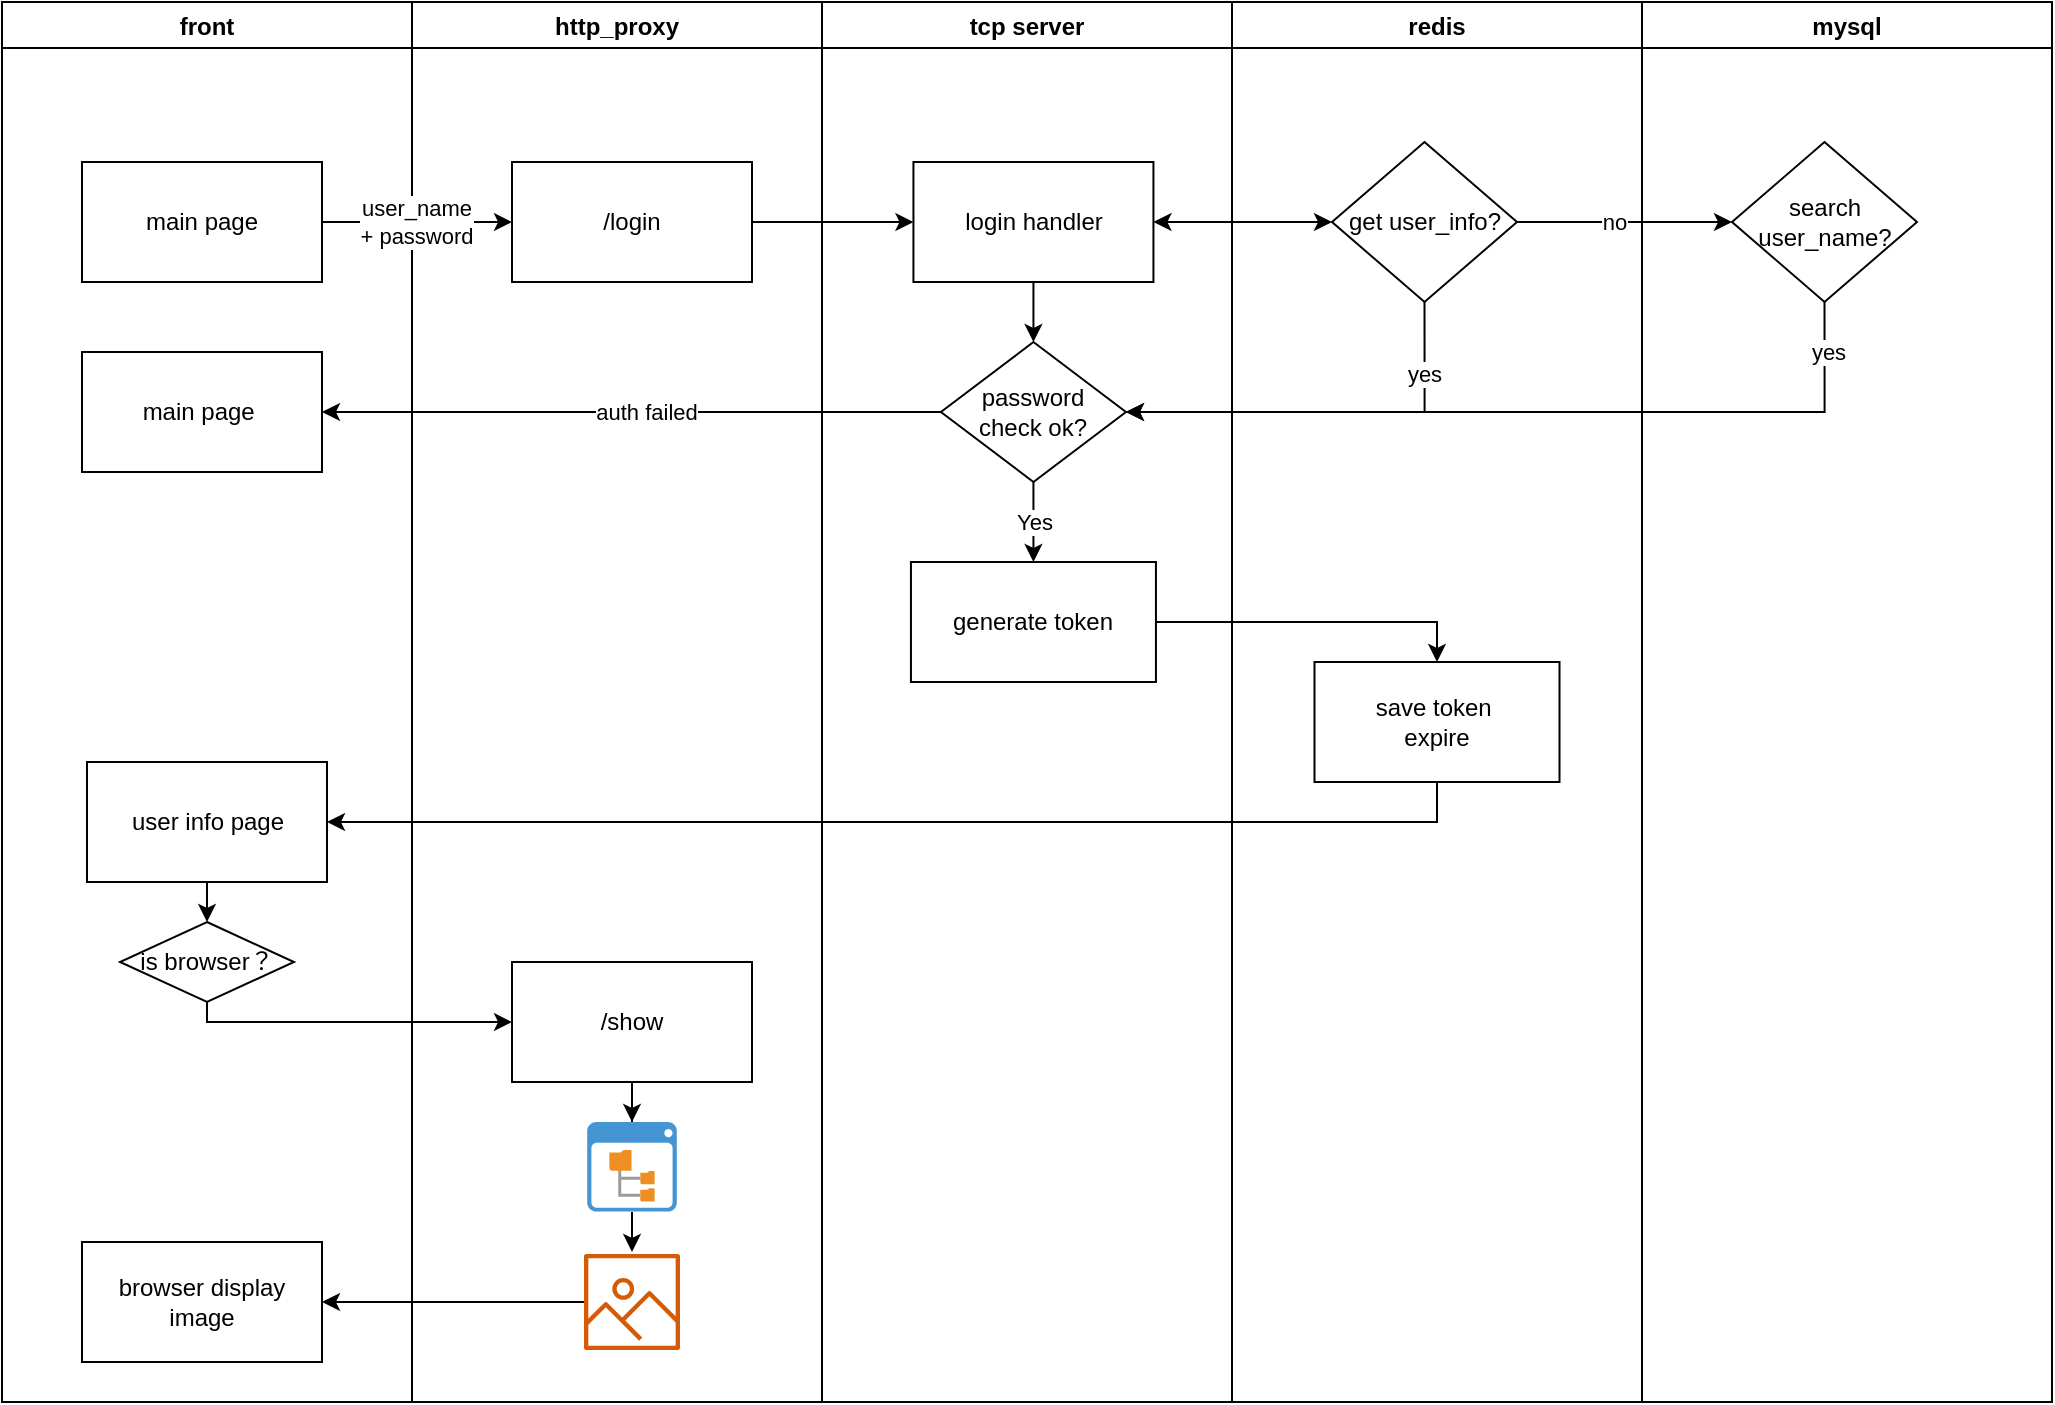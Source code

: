 <mxfile version="16.6.1" type="github">
  <diagram id="IemuaXq5Jafa3FOG4-sM" name="Page-1">
    <mxGraphModel dx="2598" dy="756" grid="1" gridSize="10" guides="1" tooltips="1" connect="1" arrows="1" fold="1" page="1" pageScale="1" pageWidth="1300" pageHeight="700" math="0" shadow="0">
      <root>
        <mxCell id="0" />
        <mxCell id="1" parent="0" />
        <mxCell id="_qIB2CW_H26AFUyjVN2s-4" value="front" style="swimlane;" parent="1" vertex="1">
          <mxGeometry x="-1075" y="40" width="205" height="700" as="geometry" />
        </mxCell>
        <mxCell id="_qIB2CW_H26AFUyjVN2s-11" value="main page" style="rounded=0;whiteSpace=wrap;html=1;" parent="_qIB2CW_H26AFUyjVN2s-4" vertex="1">
          <mxGeometry x="40" y="80" width="120" height="60" as="geometry" />
        </mxCell>
        <mxCell id="_qIB2CW_H26AFUyjVN2s-35" value="main page&amp;nbsp;" style="rounded=0;whiteSpace=wrap;html=1;" parent="_qIB2CW_H26AFUyjVN2s-4" vertex="1">
          <mxGeometry x="40" y="175" width="120" height="60" as="geometry" />
        </mxCell>
        <mxCell id="_qIB2CW_H26AFUyjVN2s-42" value="browser display image" style="rounded=0;whiteSpace=wrap;html=1;" parent="_qIB2CW_H26AFUyjVN2s-4" vertex="1">
          <mxGeometry x="40" y="620" width="120" height="60" as="geometry" />
        </mxCell>
        <mxCell id="K__ir7B1sM-ubZqT1ZGn-14" style="edgeStyle=orthogonalEdgeStyle;rounded=0;orthogonalLoop=1;jettySize=auto;html=1;exitX=0.5;exitY=1;exitDx=0;exitDy=0;entryX=0.5;entryY=0;entryDx=0;entryDy=0;startArrow=none;startFill=0;" parent="_qIB2CW_H26AFUyjVN2s-4" source="K__ir7B1sM-ubZqT1ZGn-10" target="K__ir7B1sM-ubZqT1ZGn-13" edge="1">
          <mxGeometry relative="1" as="geometry" />
        </mxCell>
        <mxCell id="K__ir7B1sM-ubZqT1ZGn-10" value="user info page" style="rounded=0;whiteSpace=wrap;html=1;" parent="_qIB2CW_H26AFUyjVN2s-4" vertex="1">
          <mxGeometry x="42.5" y="380" width="120" height="60" as="geometry" />
        </mxCell>
        <mxCell id="K__ir7B1sM-ubZqT1ZGn-13" value="is&amp;nbsp;browser？" style="rhombus;whiteSpace=wrap;html=1;" parent="_qIB2CW_H26AFUyjVN2s-4" vertex="1">
          <mxGeometry x="59" y="460" width="87" height="40" as="geometry" />
        </mxCell>
        <mxCell id="_qIB2CW_H26AFUyjVN2s-6" value="http_proxy" style="swimlane;" parent="1" vertex="1">
          <mxGeometry x="-870" y="40" width="205" height="700" as="geometry" />
        </mxCell>
        <mxCell id="_qIB2CW_H26AFUyjVN2s-12" value="/login" style="rounded=0;whiteSpace=wrap;html=1;" parent="_qIB2CW_H26AFUyjVN2s-6" vertex="1">
          <mxGeometry x="50" y="80" width="120" height="60" as="geometry" />
        </mxCell>
        <mxCell id="K__ir7B1sM-ubZqT1ZGn-17" style="edgeStyle=orthogonalEdgeStyle;rounded=0;orthogonalLoop=1;jettySize=auto;html=1;exitX=0.5;exitY=1;exitDx=0;exitDy=0;startArrow=none;startFill=0;" parent="_qIB2CW_H26AFUyjVN2s-6" source="_qIB2CW_H26AFUyjVN2s-39" target="K__ir7B1sM-ubZqT1ZGn-16" edge="1">
          <mxGeometry relative="1" as="geometry" />
        </mxCell>
        <mxCell id="_qIB2CW_H26AFUyjVN2s-39" value="/show" style="rounded=0;whiteSpace=wrap;html=1;" parent="_qIB2CW_H26AFUyjVN2s-6" vertex="1">
          <mxGeometry x="50" y="480" width="120" height="60" as="geometry" />
        </mxCell>
        <mxCell id="K__ir7B1sM-ubZqT1ZGn-16" value="" style="shadow=0;dashed=0;html=1;strokeColor=none;fillColor=#4495D1;labelPosition=center;verticalLabelPosition=bottom;verticalAlign=top;align=center;outlineConnect=0;shape=mxgraph.veeam.2d.file_system_browser;" parent="_qIB2CW_H26AFUyjVN2s-6" vertex="1">
          <mxGeometry x="87.6" y="560" width="44.8" height="44.8" as="geometry" />
        </mxCell>
        <mxCell id="K__ir7B1sM-ubZqT1ZGn-18" value="" style="sketch=0;outlineConnect=0;fontColor=#232F3E;gradientColor=none;fillColor=#D45B07;strokeColor=none;dashed=0;verticalLabelPosition=bottom;verticalAlign=top;align=center;html=1;fontSize=12;fontStyle=0;aspect=fixed;pointerEvents=1;shape=mxgraph.aws4.container_registry_image;" parent="_qIB2CW_H26AFUyjVN2s-6" vertex="1">
          <mxGeometry x="86" y="626" width="48" height="48" as="geometry" />
        </mxCell>
        <mxCell id="_qIB2CW_H26AFUyjVN2s-7" value="tcp server" style="swimlane;" parent="1" vertex="1">
          <mxGeometry x="-665" y="40" width="205" height="700" as="geometry" />
        </mxCell>
        <mxCell id="K__ir7B1sM-ubZqT1ZGn-4" style="edgeStyle=orthogonalEdgeStyle;rounded=0;orthogonalLoop=1;jettySize=auto;html=1;exitX=0.5;exitY=1;exitDx=0;exitDy=0;entryX=0.5;entryY=0;entryDx=0;entryDy=0;startArrow=none;startFill=0;" parent="_qIB2CW_H26AFUyjVN2s-7" source="_qIB2CW_H26AFUyjVN2s-14" target="K__ir7B1sM-ubZqT1ZGn-3" edge="1">
          <mxGeometry relative="1" as="geometry" />
        </mxCell>
        <mxCell id="_qIB2CW_H26AFUyjVN2s-14" value="login handler" style="rounded=0;whiteSpace=wrap;html=1;" parent="_qIB2CW_H26AFUyjVN2s-7" vertex="1">
          <mxGeometry x="45.72" y="80" width="120" height="60" as="geometry" />
        </mxCell>
        <mxCell id="_qIB2CW_H26AFUyjVN2s-29" value="generate token" style="rounded=0;whiteSpace=wrap;html=1;" parent="_qIB2CW_H26AFUyjVN2s-7" vertex="1">
          <mxGeometry x="44.47" y="280" width="122.5" height="60" as="geometry" />
        </mxCell>
        <mxCell id="K__ir7B1sM-ubZqT1ZGn-5" value="Yes" style="edgeStyle=orthogonalEdgeStyle;rounded=0;orthogonalLoop=1;jettySize=auto;html=1;exitX=0.5;exitY=1;exitDx=0;exitDy=0;entryX=0.5;entryY=0;entryDx=0;entryDy=0;startArrow=none;startFill=0;" parent="_qIB2CW_H26AFUyjVN2s-7" source="K__ir7B1sM-ubZqT1ZGn-3" target="_qIB2CW_H26AFUyjVN2s-29" edge="1">
          <mxGeometry relative="1" as="geometry" />
        </mxCell>
        <mxCell id="K__ir7B1sM-ubZqT1ZGn-3" value="password &lt;br&gt;check ok?" style="rhombus;whiteSpace=wrap;html=1;" parent="_qIB2CW_H26AFUyjVN2s-7" vertex="1">
          <mxGeometry x="59.47" y="170" width="92.5" height="70" as="geometry" />
        </mxCell>
        <mxCell id="_qIB2CW_H26AFUyjVN2s-8" value="redis" style="swimlane;" parent="1" vertex="1">
          <mxGeometry x="-460" y="40" width="205" height="700" as="geometry" />
        </mxCell>
        <mxCell id="_qIB2CW_H26AFUyjVN2s-32" value="save token&amp;nbsp;&lt;br&gt;expire" style="rounded=0;whiteSpace=wrap;html=1;" parent="_qIB2CW_H26AFUyjVN2s-8" vertex="1">
          <mxGeometry x="41.25" y="330" width="122.5" height="60" as="geometry" />
        </mxCell>
        <mxCell id="_qIB2CW_H26AFUyjVN2s-28" value="get user_info?" style="rhombus;whiteSpace=wrap;html=1;" parent="_qIB2CW_H26AFUyjVN2s-8" vertex="1">
          <mxGeometry x="50" y="70" width="92.5" height="80" as="geometry" />
        </mxCell>
        <mxCell id="_qIB2CW_H26AFUyjVN2s-9" value="mysql" style="swimlane;" parent="1" vertex="1">
          <mxGeometry x="-255" y="40" width="205" height="700" as="geometry" />
        </mxCell>
        <mxCell id="1giJD2ms7WDqDUb7qpVv-4" value="search user_name?" style="rhombus;whiteSpace=wrap;html=1;" vertex="1" parent="_qIB2CW_H26AFUyjVN2s-9">
          <mxGeometry x="45" y="70" width="92.5" height="80" as="geometry" />
        </mxCell>
        <mxCell id="_qIB2CW_H26AFUyjVN2s-13" style="edgeStyle=orthogonalEdgeStyle;rounded=0;orthogonalLoop=1;jettySize=auto;html=1;exitX=1;exitY=0.5;exitDx=0;exitDy=0;" parent="1" source="_qIB2CW_H26AFUyjVN2s-11" target="_qIB2CW_H26AFUyjVN2s-12" edge="1">
          <mxGeometry relative="1" as="geometry" />
        </mxCell>
        <mxCell id="_qIB2CW_H26AFUyjVN2s-16" value="user_name&lt;br&gt;+ password" style="edgeLabel;html=1;align=center;verticalAlign=middle;resizable=0;points=[];" parent="_qIB2CW_H26AFUyjVN2s-13" vertex="1" connectable="0">
          <mxGeometry x="-0.406" y="-1" relative="1" as="geometry">
            <mxPoint x="19" y="-1" as="offset" />
          </mxGeometry>
        </mxCell>
        <mxCell id="_qIB2CW_H26AFUyjVN2s-17" style="edgeStyle=orthogonalEdgeStyle;rounded=0;orthogonalLoop=1;jettySize=auto;html=1;exitX=1;exitY=0.5;exitDx=0;exitDy=0;entryX=0;entryY=0.5;entryDx=0;entryDy=0;" parent="1" source="_qIB2CW_H26AFUyjVN2s-12" target="_qIB2CW_H26AFUyjVN2s-14" edge="1">
          <mxGeometry relative="1" as="geometry" />
        </mxCell>
        <mxCell id="K__ir7B1sM-ubZqT1ZGn-1" style="edgeStyle=orthogonalEdgeStyle;rounded=0;orthogonalLoop=1;jettySize=auto;html=1;exitX=1;exitY=0.5;exitDx=0;exitDy=0;entryX=0;entryY=0.5;entryDx=0;entryDy=0;startArrow=classic;startFill=1;" parent="1" source="_qIB2CW_H26AFUyjVN2s-14" target="_qIB2CW_H26AFUyjVN2s-28" edge="1">
          <mxGeometry relative="1" as="geometry" />
        </mxCell>
        <mxCell id="K__ir7B1sM-ubZqT1ZGn-7" style="edgeStyle=orthogonalEdgeStyle;rounded=0;orthogonalLoop=1;jettySize=auto;html=1;exitX=0;exitY=0.5;exitDx=0;exitDy=0;entryX=1;entryY=0.5;entryDx=0;entryDy=0;startArrow=none;startFill=0;" parent="1" source="K__ir7B1sM-ubZqT1ZGn-3" target="_qIB2CW_H26AFUyjVN2s-35" edge="1">
          <mxGeometry relative="1" as="geometry" />
        </mxCell>
        <mxCell id="K__ir7B1sM-ubZqT1ZGn-8" value="auth failed" style="edgeLabel;html=1;align=center;verticalAlign=middle;resizable=0;points=[];" parent="K__ir7B1sM-ubZqT1ZGn-7" vertex="1" connectable="0">
          <mxGeometry x="-0.047" relative="1" as="geometry">
            <mxPoint as="offset" />
          </mxGeometry>
        </mxCell>
        <mxCell id="K__ir7B1sM-ubZqT1ZGn-11" style="edgeStyle=orthogonalEdgeStyle;rounded=0;orthogonalLoop=1;jettySize=auto;html=1;exitX=0.5;exitY=1;exitDx=0;exitDy=0;entryX=1;entryY=0.5;entryDx=0;entryDy=0;startArrow=none;startFill=0;" parent="1" source="_qIB2CW_H26AFUyjVN2s-32" target="K__ir7B1sM-ubZqT1ZGn-10" edge="1">
          <mxGeometry relative="1" as="geometry" />
        </mxCell>
        <mxCell id="K__ir7B1sM-ubZqT1ZGn-15" style="edgeStyle=orthogonalEdgeStyle;rounded=0;orthogonalLoop=1;jettySize=auto;html=1;exitX=0.5;exitY=1;exitDx=0;exitDy=0;entryX=0;entryY=0.5;entryDx=0;entryDy=0;startArrow=none;startFill=0;" parent="1" source="K__ir7B1sM-ubZqT1ZGn-13" target="_qIB2CW_H26AFUyjVN2s-39" edge="1">
          <mxGeometry relative="1" as="geometry">
            <Array as="points">
              <mxPoint x="-972" y="550" />
            </Array>
          </mxGeometry>
        </mxCell>
        <mxCell id="K__ir7B1sM-ubZqT1ZGn-19" style="edgeStyle=orthogonalEdgeStyle;rounded=0;orthogonalLoop=1;jettySize=auto;html=1;exitX=0.5;exitY=1;exitDx=0;exitDy=0;startArrow=none;startFill=0;" parent="1" edge="1">
          <mxGeometry relative="1" as="geometry">
            <mxPoint x="-760" y="645" as="sourcePoint" />
            <mxPoint x="-760" y="665" as="targetPoint" />
          </mxGeometry>
        </mxCell>
        <mxCell id="K__ir7B1sM-ubZqT1ZGn-20" style="edgeStyle=orthogonalEdgeStyle;rounded=0;orthogonalLoop=1;jettySize=auto;html=1;exitX=1;exitY=0.5;exitDx=0;exitDy=0;startArrow=classic;startFill=1;endArrow=none;endFill=0;" parent="1" source="_qIB2CW_H26AFUyjVN2s-42" target="K__ir7B1sM-ubZqT1ZGn-18" edge="1">
          <mxGeometry relative="1" as="geometry" />
        </mxCell>
        <mxCell id="K__ir7B1sM-ubZqT1ZGn-21" style="edgeStyle=orthogonalEdgeStyle;rounded=0;orthogonalLoop=1;jettySize=auto;html=1;exitX=1;exitY=0.5;exitDx=0;exitDy=0;entryX=0.5;entryY=0;entryDx=0;entryDy=0;startArrow=none;startFill=0;endArrow=classic;endFill=1;" parent="1" source="_qIB2CW_H26AFUyjVN2s-29" target="_qIB2CW_H26AFUyjVN2s-32" edge="1">
          <mxGeometry relative="1" as="geometry" />
        </mxCell>
        <mxCell id="1giJD2ms7WDqDUb7qpVv-5" style="edgeStyle=orthogonalEdgeStyle;rounded=0;orthogonalLoop=1;jettySize=auto;html=1;exitX=1;exitY=0.5;exitDx=0;exitDy=0;" edge="1" parent="1" source="_qIB2CW_H26AFUyjVN2s-28" target="1giJD2ms7WDqDUb7qpVv-4">
          <mxGeometry relative="1" as="geometry" />
        </mxCell>
        <mxCell id="1giJD2ms7WDqDUb7qpVv-6" value="no" style="edgeLabel;html=1;align=center;verticalAlign=middle;resizable=0;points=[];" vertex="1" connectable="0" parent="1giJD2ms7WDqDUb7qpVv-5">
          <mxGeometry x="0.293" y="1" relative="1" as="geometry">
            <mxPoint x="-21" y="1" as="offset" />
          </mxGeometry>
        </mxCell>
        <mxCell id="1giJD2ms7WDqDUb7qpVv-7" style="edgeStyle=orthogonalEdgeStyle;rounded=0;orthogonalLoop=1;jettySize=auto;html=1;exitX=0.5;exitY=1;exitDx=0;exitDy=0;entryX=1;entryY=0.5;entryDx=0;entryDy=0;" edge="1" parent="1" source="1giJD2ms7WDqDUb7qpVv-4" target="K__ir7B1sM-ubZqT1ZGn-3">
          <mxGeometry relative="1" as="geometry" />
        </mxCell>
        <mxCell id="1giJD2ms7WDqDUb7qpVv-10" value="yes" style="edgeLabel;html=1;align=center;verticalAlign=middle;resizable=0;points=[];" vertex="1" connectable="0" parent="1giJD2ms7WDqDUb7qpVv-7">
          <mxGeometry x="-0.884" y="1" relative="1" as="geometry">
            <mxPoint y="1" as="offset" />
          </mxGeometry>
        </mxCell>
        <mxCell id="1giJD2ms7WDqDUb7qpVv-9" style="edgeStyle=orthogonalEdgeStyle;rounded=0;orthogonalLoop=1;jettySize=auto;html=1;exitX=0.5;exitY=1;exitDx=0;exitDy=0;entryX=1;entryY=0.5;entryDx=0;entryDy=0;" edge="1" parent="1" source="_qIB2CW_H26AFUyjVN2s-28" target="K__ir7B1sM-ubZqT1ZGn-3">
          <mxGeometry relative="1" as="geometry" />
        </mxCell>
        <mxCell id="1giJD2ms7WDqDUb7qpVv-11" value="yes" style="edgeLabel;html=1;align=center;verticalAlign=middle;resizable=0;points=[];" vertex="1" connectable="0" parent="1giJD2ms7WDqDUb7qpVv-9">
          <mxGeometry x="-0.643" y="-1" relative="1" as="geometry">
            <mxPoint y="-1" as="offset" />
          </mxGeometry>
        </mxCell>
      </root>
    </mxGraphModel>
  </diagram>
</mxfile>
